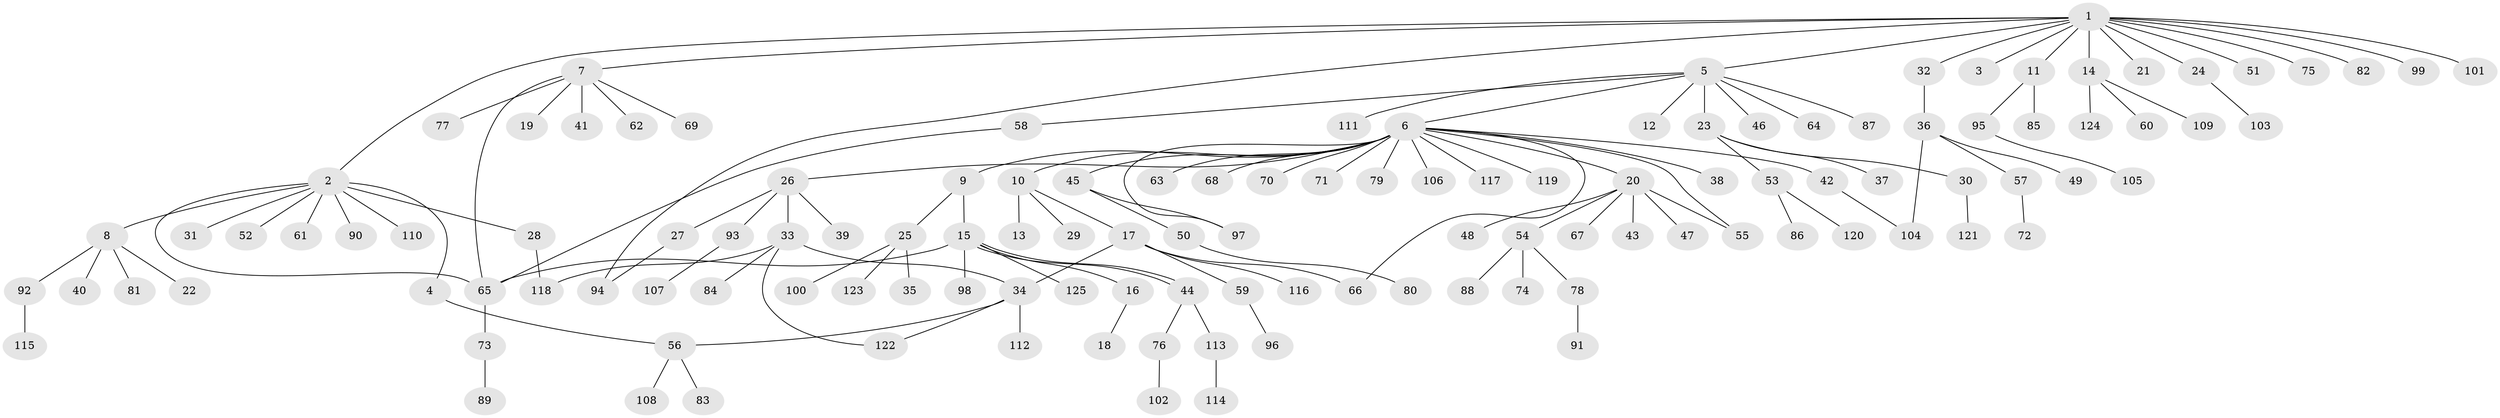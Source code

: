 // coarse degree distribution, {14: 0.010526315789473684, 9: 0.010526315789473684, 1: 0.6947368421052632, 2: 0.12631578947368421, 8: 0.010526315789473684, 22: 0.010526315789473684, 10: 0.010526315789473684, 5: 0.042105263157894736, 3: 0.05263157894736842, 7: 0.021052631578947368, 4: 0.010526315789473684}
// Generated by graph-tools (version 1.1) at 2025/41/03/06/25 10:41:45]
// undirected, 125 vertices, 137 edges
graph export_dot {
graph [start="1"]
  node [color=gray90,style=filled];
  1;
  2;
  3;
  4;
  5;
  6;
  7;
  8;
  9;
  10;
  11;
  12;
  13;
  14;
  15;
  16;
  17;
  18;
  19;
  20;
  21;
  22;
  23;
  24;
  25;
  26;
  27;
  28;
  29;
  30;
  31;
  32;
  33;
  34;
  35;
  36;
  37;
  38;
  39;
  40;
  41;
  42;
  43;
  44;
  45;
  46;
  47;
  48;
  49;
  50;
  51;
  52;
  53;
  54;
  55;
  56;
  57;
  58;
  59;
  60;
  61;
  62;
  63;
  64;
  65;
  66;
  67;
  68;
  69;
  70;
  71;
  72;
  73;
  74;
  75;
  76;
  77;
  78;
  79;
  80;
  81;
  82;
  83;
  84;
  85;
  86;
  87;
  88;
  89;
  90;
  91;
  92;
  93;
  94;
  95;
  96;
  97;
  98;
  99;
  100;
  101;
  102;
  103;
  104;
  105;
  106;
  107;
  108;
  109;
  110;
  111;
  112;
  113;
  114;
  115;
  116;
  117;
  118;
  119;
  120;
  121;
  122;
  123;
  124;
  125;
  1 -- 2;
  1 -- 3;
  1 -- 5;
  1 -- 7;
  1 -- 11;
  1 -- 14;
  1 -- 21;
  1 -- 24;
  1 -- 32;
  1 -- 51;
  1 -- 75;
  1 -- 82;
  1 -- 94;
  1 -- 99;
  1 -- 101;
  2 -- 4;
  2 -- 8;
  2 -- 28;
  2 -- 31;
  2 -- 52;
  2 -- 61;
  2 -- 65;
  2 -- 90;
  2 -- 110;
  4 -- 56;
  5 -- 6;
  5 -- 12;
  5 -- 23;
  5 -- 46;
  5 -- 58;
  5 -- 64;
  5 -- 87;
  5 -- 111;
  6 -- 9;
  6 -- 10;
  6 -- 20;
  6 -- 26;
  6 -- 38;
  6 -- 42;
  6 -- 45;
  6 -- 55;
  6 -- 63;
  6 -- 66;
  6 -- 68;
  6 -- 70;
  6 -- 71;
  6 -- 79;
  6 -- 97;
  6 -- 106;
  6 -- 117;
  6 -- 119;
  7 -- 19;
  7 -- 41;
  7 -- 62;
  7 -- 65;
  7 -- 69;
  7 -- 77;
  8 -- 22;
  8 -- 40;
  8 -- 81;
  8 -- 92;
  9 -- 15;
  9 -- 25;
  10 -- 13;
  10 -- 17;
  10 -- 29;
  11 -- 85;
  11 -- 95;
  14 -- 60;
  14 -- 109;
  14 -- 124;
  15 -- 16;
  15 -- 44;
  15 -- 44;
  15 -- 65;
  15 -- 98;
  15 -- 125;
  16 -- 18;
  17 -- 34;
  17 -- 59;
  17 -- 66;
  17 -- 116;
  20 -- 43;
  20 -- 47;
  20 -- 48;
  20 -- 54;
  20 -- 55;
  20 -- 67;
  23 -- 30;
  23 -- 37;
  23 -- 53;
  24 -- 103;
  25 -- 35;
  25 -- 100;
  25 -- 123;
  26 -- 27;
  26 -- 33;
  26 -- 39;
  26 -- 93;
  27 -- 94;
  28 -- 118;
  30 -- 121;
  32 -- 36;
  33 -- 34;
  33 -- 84;
  33 -- 118;
  33 -- 122;
  34 -- 56;
  34 -- 112;
  34 -- 122;
  36 -- 49;
  36 -- 57;
  36 -- 104;
  42 -- 104;
  44 -- 76;
  44 -- 113;
  45 -- 50;
  45 -- 97;
  50 -- 80;
  53 -- 86;
  53 -- 120;
  54 -- 74;
  54 -- 78;
  54 -- 88;
  56 -- 83;
  56 -- 108;
  57 -- 72;
  58 -- 65;
  59 -- 96;
  65 -- 73;
  73 -- 89;
  76 -- 102;
  78 -- 91;
  92 -- 115;
  93 -- 107;
  95 -- 105;
  113 -- 114;
}
